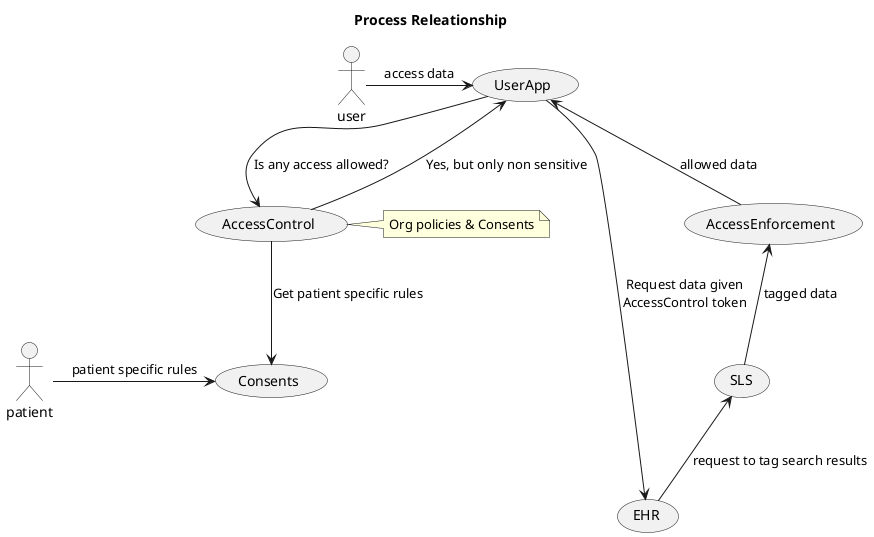 @startuml
title Process Releationship
:patient: -> (Consents) : patient specific rules

:user: -> (UserApp) : access data 
(UserApp) -> (AccessControl): Is any access allowed?
Note right of (AccessControl): Org policies & Consents
(AccessControl) --> (Consents): Get patient specific rules
(UserApp) <-- (AccessControl): Yes, but only non sensitive

(UserApp) -> (EHR) : Request data given\nAccessControl token
(SLS) <-- (EHR) : request to tag search results
(AccessEnforcement) <-- (SLS): tagged data
(UserApp) <-- (AccessEnforcement): allowed data

@enduml
